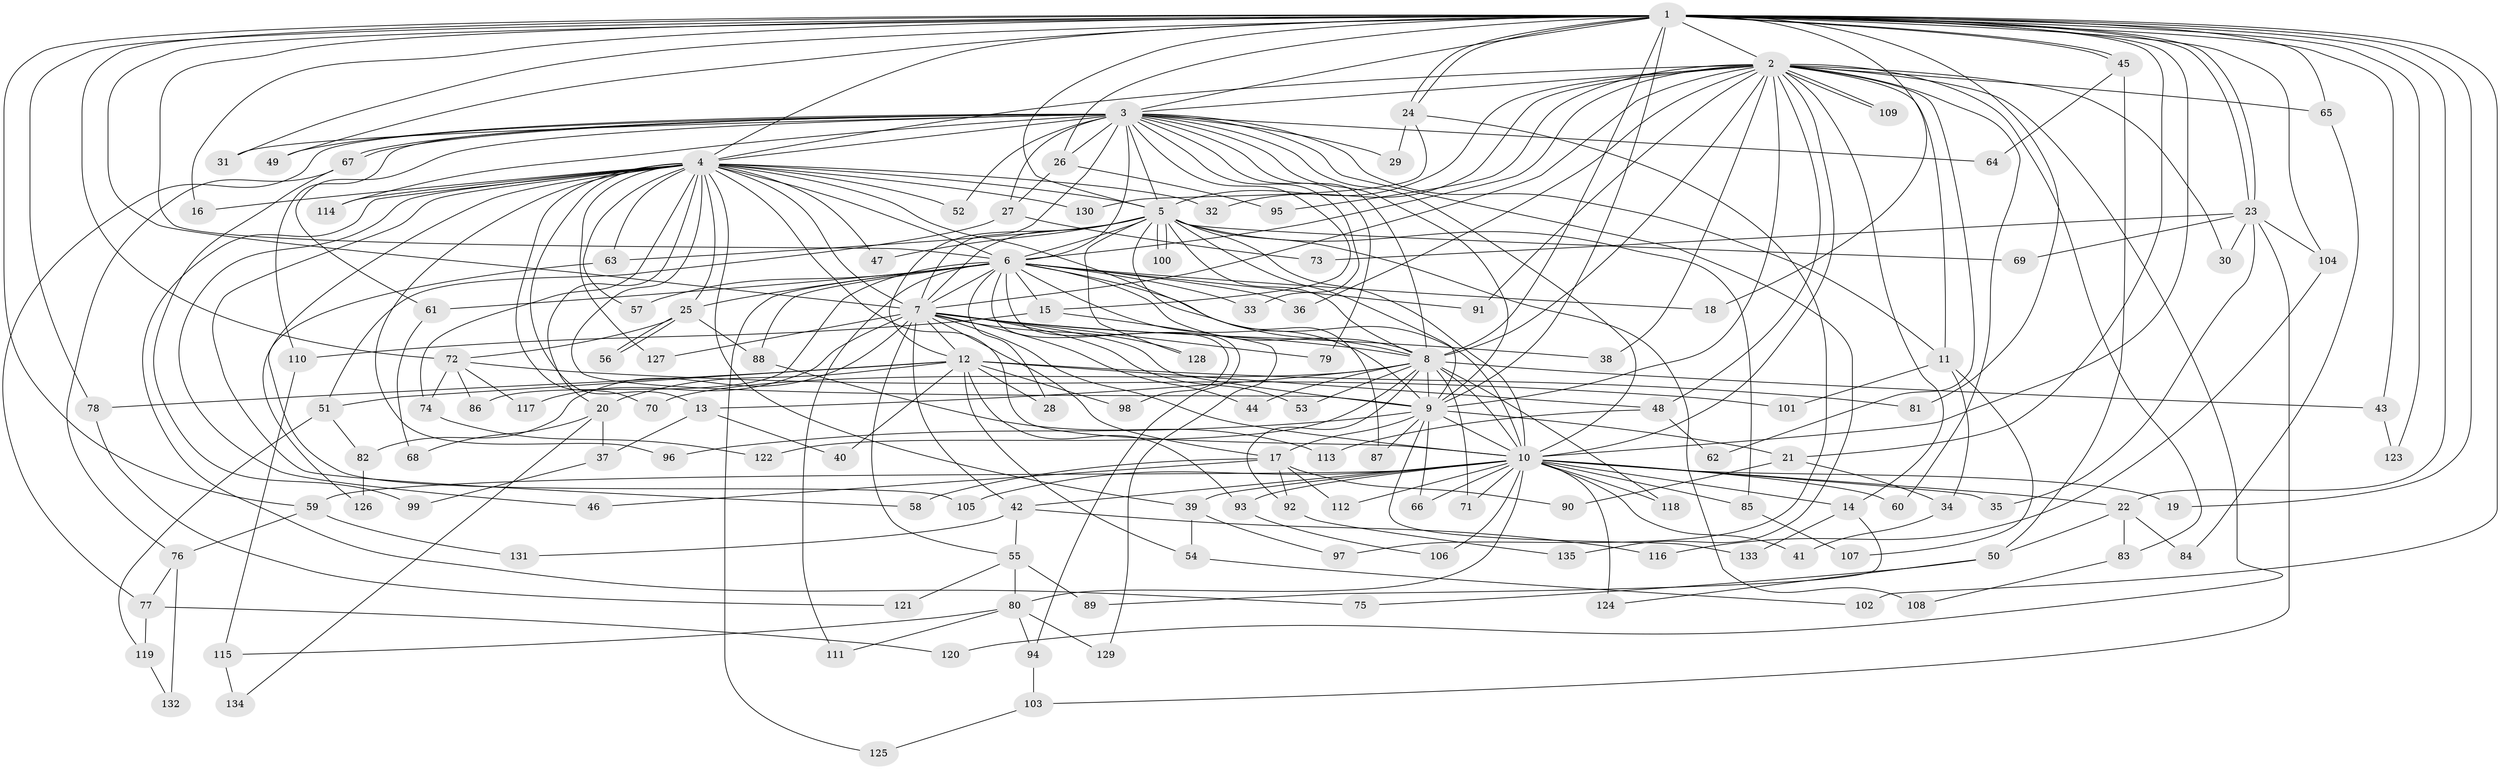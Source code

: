 // Generated by graph-tools (version 1.1) at 2025/14/03/09/25 04:14:11]
// undirected, 135 vertices, 295 edges
graph export_dot {
graph [start="1"]
  node [color=gray90,style=filled];
  1;
  2;
  3;
  4;
  5;
  6;
  7;
  8;
  9;
  10;
  11;
  12;
  13;
  14;
  15;
  16;
  17;
  18;
  19;
  20;
  21;
  22;
  23;
  24;
  25;
  26;
  27;
  28;
  29;
  30;
  31;
  32;
  33;
  34;
  35;
  36;
  37;
  38;
  39;
  40;
  41;
  42;
  43;
  44;
  45;
  46;
  47;
  48;
  49;
  50;
  51;
  52;
  53;
  54;
  55;
  56;
  57;
  58;
  59;
  60;
  61;
  62;
  63;
  64;
  65;
  66;
  67;
  68;
  69;
  70;
  71;
  72;
  73;
  74;
  75;
  76;
  77;
  78;
  79;
  80;
  81;
  82;
  83;
  84;
  85;
  86;
  87;
  88;
  89;
  90;
  91;
  92;
  93;
  94;
  95;
  96;
  97;
  98;
  99;
  100;
  101;
  102;
  103;
  104;
  105;
  106;
  107;
  108;
  109;
  110;
  111;
  112;
  113;
  114;
  115;
  116;
  117;
  118;
  119;
  120;
  121;
  122;
  123;
  124;
  125;
  126;
  127;
  128;
  129;
  130;
  131;
  132;
  133;
  134;
  135;
  1 -- 2;
  1 -- 3;
  1 -- 4;
  1 -- 5;
  1 -- 6;
  1 -- 7;
  1 -- 8;
  1 -- 9;
  1 -- 10;
  1 -- 16;
  1 -- 18;
  1 -- 19;
  1 -- 21;
  1 -- 22;
  1 -- 23;
  1 -- 23;
  1 -- 24;
  1 -- 24;
  1 -- 26;
  1 -- 31;
  1 -- 43;
  1 -- 45;
  1 -- 45;
  1 -- 49;
  1 -- 59;
  1 -- 65;
  1 -- 72;
  1 -- 78;
  1 -- 81;
  1 -- 102;
  1 -- 104;
  1 -- 123;
  2 -- 3;
  2 -- 4;
  2 -- 5;
  2 -- 6;
  2 -- 7;
  2 -- 8;
  2 -- 9;
  2 -- 10;
  2 -- 11;
  2 -- 14;
  2 -- 30;
  2 -- 32;
  2 -- 36;
  2 -- 38;
  2 -- 48;
  2 -- 60;
  2 -- 62;
  2 -- 65;
  2 -- 83;
  2 -- 91;
  2 -- 95;
  2 -- 109;
  2 -- 109;
  2 -- 120;
  3 -- 4;
  3 -- 5;
  3 -- 6;
  3 -- 7;
  3 -- 8;
  3 -- 9;
  3 -- 10;
  3 -- 11;
  3 -- 15;
  3 -- 26;
  3 -- 27;
  3 -- 29;
  3 -- 31;
  3 -- 33;
  3 -- 49;
  3 -- 52;
  3 -- 61;
  3 -- 64;
  3 -- 67;
  3 -- 67;
  3 -- 77;
  3 -- 79;
  3 -- 110;
  3 -- 114;
  3 -- 135;
  4 -- 5;
  4 -- 6;
  4 -- 7;
  4 -- 8;
  4 -- 9;
  4 -- 10;
  4 -- 13;
  4 -- 16;
  4 -- 20;
  4 -- 25;
  4 -- 32;
  4 -- 39;
  4 -- 46;
  4 -- 47;
  4 -- 52;
  4 -- 57;
  4 -- 58;
  4 -- 63;
  4 -- 70;
  4 -- 74;
  4 -- 75;
  4 -- 96;
  4 -- 105;
  4 -- 114;
  4 -- 127;
  4 -- 130;
  5 -- 6;
  5 -- 7;
  5 -- 8;
  5 -- 9;
  5 -- 10;
  5 -- 12;
  5 -- 47;
  5 -- 63;
  5 -- 69;
  5 -- 85;
  5 -- 87;
  5 -- 100;
  5 -- 100;
  5 -- 108;
  5 -- 128;
  6 -- 7;
  6 -- 8;
  6 -- 9;
  6 -- 10;
  6 -- 15;
  6 -- 18;
  6 -- 25;
  6 -- 28;
  6 -- 33;
  6 -- 36;
  6 -- 57;
  6 -- 61;
  6 -- 86;
  6 -- 88;
  6 -- 91;
  6 -- 94;
  6 -- 98;
  6 -- 111;
  6 -- 125;
  7 -- 8;
  7 -- 9;
  7 -- 10;
  7 -- 12;
  7 -- 17;
  7 -- 38;
  7 -- 42;
  7 -- 44;
  7 -- 53;
  7 -- 55;
  7 -- 79;
  7 -- 82;
  7 -- 117;
  7 -- 127;
  7 -- 128;
  8 -- 9;
  8 -- 10;
  8 -- 13;
  8 -- 43;
  8 -- 44;
  8 -- 53;
  8 -- 70;
  8 -- 71;
  8 -- 92;
  8 -- 118;
  8 -- 122;
  9 -- 10;
  9 -- 17;
  9 -- 21;
  9 -- 66;
  9 -- 87;
  9 -- 96;
  9 -- 133;
  10 -- 14;
  10 -- 19;
  10 -- 22;
  10 -- 35;
  10 -- 39;
  10 -- 41;
  10 -- 42;
  10 -- 59;
  10 -- 60;
  10 -- 66;
  10 -- 71;
  10 -- 80;
  10 -- 85;
  10 -- 93;
  10 -- 105;
  10 -- 106;
  10 -- 112;
  10 -- 118;
  10 -- 124;
  11 -- 34;
  11 -- 101;
  11 -- 107;
  12 -- 20;
  12 -- 28;
  12 -- 40;
  12 -- 48;
  12 -- 51;
  12 -- 54;
  12 -- 78;
  12 -- 81;
  12 -- 93;
  12 -- 98;
  13 -- 37;
  13 -- 40;
  14 -- 89;
  14 -- 133;
  15 -- 110;
  15 -- 129;
  17 -- 46;
  17 -- 58;
  17 -- 90;
  17 -- 92;
  17 -- 112;
  20 -- 37;
  20 -- 68;
  20 -- 134;
  21 -- 34;
  21 -- 90;
  22 -- 50;
  22 -- 83;
  22 -- 84;
  23 -- 30;
  23 -- 35;
  23 -- 69;
  23 -- 73;
  23 -- 103;
  23 -- 104;
  24 -- 29;
  24 -- 97;
  24 -- 130;
  25 -- 56;
  25 -- 56;
  25 -- 72;
  25 -- 88;
  26 -- 27;
  26 -- 95;
  27 -- 51;
  27 -- 73;
  34 -- 41;
  37 -- 99;
  39 -- 54;
  39 -- 97;
  42 -- 55;
  42 -- 116;
  42 -- 131;
  43 -- 123;
  45 -- 50;
  45 -- 64;
  48 -- 62;
  48 -- 113;
  50 -- 75;
  50 -- 124;
  51 -- 82;
  51 -- 119;
  54 -- 102;
  55 -- 80;
  55 -- 89;
  55 -- 121;
  59 -- 76;
  59 -- 131;
  61 -- 68;
  63 -- 126;
  65 -- 84;
  67 -- 76;
  67 -- 99;
  72 -- 74;
  72 -- 86;
  72 -- 101;
  72 -- 117;
  74 -- 122;
  76 -- 77;
  76 -- 132;
  77 -- 119;
  77 -- 120;
  78 -- 121;
  80 -- 94;
  80 -- 111;
  80 -- 115;
  80 -- 129;
  82 -- 126;
  83 -- 108;
  85 -- 107;
  88 -- 113;
  92 -- 135;
  93 -- 106;
  94 -- 103;
  103 -- 125;
  104 -- 116;
  110 -- 115;
  115 -- 134;
  119 -- 132;
}
